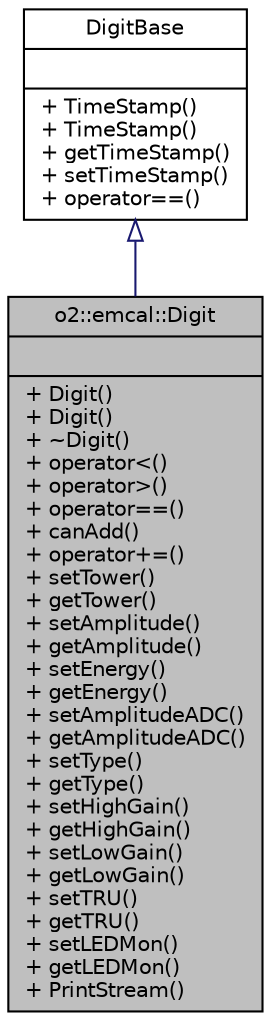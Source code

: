 digraph "o2::emcal::Digit"
{
 // INTERACTIVE_SVG=YES
  bgcolor="transparent";
  edge [fontname="Helvetica",fontsize="10",labelfontname="Helvetica",labelfontsize="10"];
  node [fontname="Helvetica",fontsize="10",shape=record];
  Node0 [label="{o2::emcal::Digit\n||+ Digit()\l+ Digit()\l+ ~Digit()\l+ operator\<()\l+ operator\>()\l+ operator==()\l+ canAdd()\l+ operator+=()\l+ setTower()\l+ getTower()\l+ setAmplitude()\l+ getAmplitude()\l+ setEnergy()\l+ getEnergy()\l+ setAmplitudeADC()\l+ getAmplitudeADC()\l+ setType()\l+ getType()\l+ setHighGain()\l+ getHighGain()\l+ setLowGain()\l+ getLowGain()\l+ setTRU()\l+ getTRU()\l+ setLEDMon()\l+ getLEDMon()\l+ PrintStream()\l}",height=0.2,width=0.4,color="black", fillcolor="grey75", style="filled", fontcolor="black"];
  Node1 -> Node0 [dir="back",color="midnightblue",fontsize="10",style="solid",arrowtail="onormal",fontname="Helvetica"];
  Node1 [label="{DigitBase\n||+ TimeStamp()\l+ TimeStamp()\l+ getTimeStamp()\l+ setTimeStamp()\l+ operator==()\l}",height=0.2,width=0.4,color="black",URL="$d0/d94/classo2_1_1dataformats_1_1TimeStamp.html"];
}

